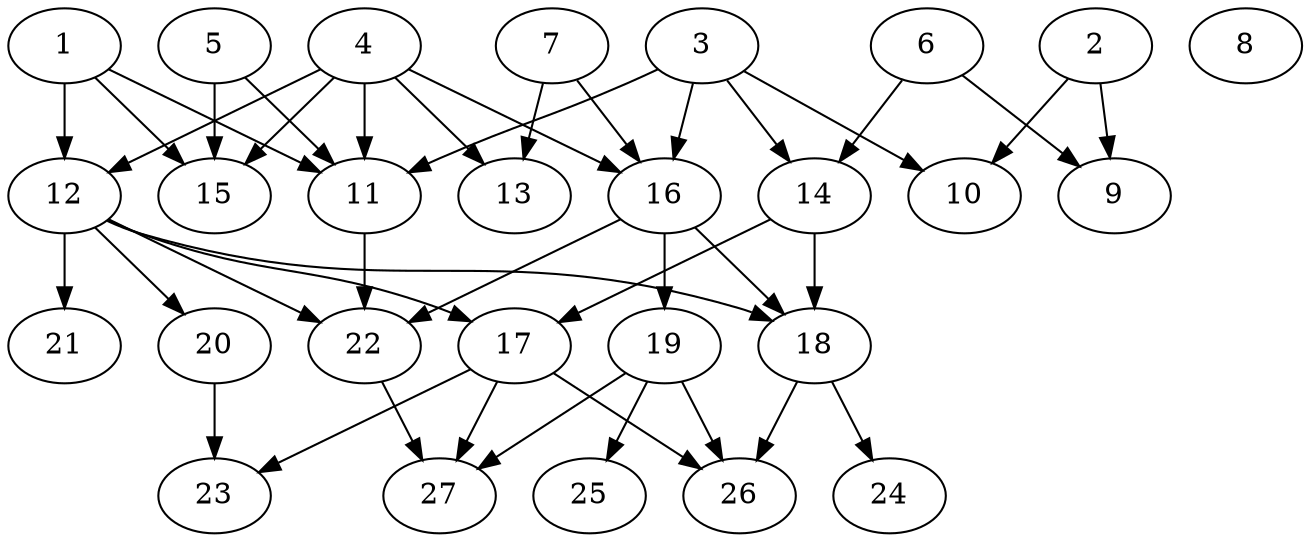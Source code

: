 // DAG (tier=2-normal, mode=data, n=27, ccr=0.412, fat=0.606, density=0.446, regular=0.490, jump=0.197, mindata=2097152, maxdata=16777216)
// DAG automatically generated by daggen at Sun Aug 24 16:33:34 2025
// /home/ermia/Project/Environments/daggen/bin/daggen --dot --ccr 0.412 --fat 0.606 --regular 0.490 --density 0.446 --jump 0.197 --mindata 2097152 --maxdata 16777216 -n 27 
digraph G {
  1 [size="2505690241982652928", alpha="0.15", expect_size="1252845120991326464"]
  1 -> 11 [size ="1060739691315200"]
  1 -> 12 [size ="1060739691315200"]
  1 -> 15 [size ="1060739691315200"]
  2 [size="53197526167797640", alpha="0.11", expect_size="26598763083898820"]
  2 -> 9 [size ="1473391961833472"]
  2 -> 10 [size ="1473391961833472"]
  3 [size="341956771444619739136", alpha="0.06", expect_size="170978385722309869568"]
  3 -> 10 [size ="391204755734528"]
  3 -> 11 [size ="391204755734528"]
  3 -> 14 [size ="391204755734528"]
  3 -> 16 [size ="391204755734528"]
  4 [size="546669232016850944000", alpha="0.04", expect_size="273334616008425472000"]
  4 -> 11 [size ="534859533516800"]
  4 -> 12 [size ="534859533516800"]
  4 -> 13 [size ="534859533516800"]
  4 -> 15 [size ="534859533516800"]
  4 -> 16 [size ="534859533516800"]
  5 [size="3449894462767165865984", alpha="0.01", expect_size="1724947231383582932992"]
  5 -> 11 [size ="1826531613605888"]
  5 -> 15 [size ="1826531613605888"]
  6 [size="3424345951896790016", alpha="0.00", expect_size="1712172975948395008"]
  6 -> 9 [size ="1254708425523200"]
  6 -> 14 [size ="1254708425523200"]
  7 [size="10816200535520062", alpha="0.08", expect_size="5408100267760031"]
  7 -> 13 [size ="1329662315724800"]
  7 -> 16 [size ="1329662315724800"]
  8 [size="2115323627229144940544", alpha="0.07", expect_size="1057661813614572470272"]
  9 [size="105545149476603920", alpha="0.15", expect_size="52772574738301960"]
  10 [size="159403467092262912000", alpha="0.11", expect_size="79701733546131456000"]
  11 [size="24957495553141312", alpha="0.16", expect_size="12478747776570656"]
  11 -> 22 [size ="482615282892800"]
  12 [size="1020529303459024863232", alpha="0.09", expect_size="510264651729512431616"]
  12 -> 17 [size ="810911837192192"]
  12 -> 18 [size ="810911837192192"]
  12 -> 20 [size ="810911837192192"]
  12 -> 21 [size ="810911837192192"]
  12 -> 22 [size ="810911837192192"]
  13 [size="3914701909605936", alpha="0.19", expect_size="1957350954802968"]
  14 [size="109781126980635168", alpha="0.15", expect_size="54890563490317584"]
  14 -> 17 [size ="55535344812032"]
  14 -> 18 [size ="55535344812032"]
  15 [size="1808057570137003261952", alpha="0.08", expect_size="904028785068501630976"]
  16 [size="3724082579856919887872", alpha="0.18", expect_size="1862041289928459943936"]
  16 -> 18 [size ="1922071424663552"]
  16 -> 19 [size ="1922071424663552"]
  16 -> 22 [size ="1922071424663552"]
  17 [size="4179395720954633728", alpha="0.00", expect_size="2089697860477316864"]
  17 -> 23 [size ="1474059082661888"]
  17 -> 26 [size ="1474059082661888"]
  17 -> 27 [size ="1474059082661888"]
  18 [size="18983338358550680", alpha="0.13", expect_size="9491669179275340"]
  18 -> 24 [size ="304208540598272"]
  18 -> 26 [size ="304208540598272"]
  19 [size="2267139717579340251136", alpha="0.06", expect_size="1133569858789670125568"]
  19 -> 25 [size ="1380624292118528"]
  19 -> 26 [size ="1380624292118528"]
  19 -> 27 [size ="1380624292118528"]
  20 [size="12139195124623534", alpha="0.11", expect_size="6069597562311767"]
  20 -> 23 [size ="369961780379648"]
  21 [size="829295014734225024", alpha="0.13", expect_size="414647507367112512"]
  22 [size="60028011378441184", alpha="0.11", expect_size="30014005689220592"]
  22 -> 27 [size ="1821336456396800"]
  23 [size="226925861873225952", alpha="0.01", expect_size="113462930936612976"]
  24 [size="2345090100999145984", alpha="0.08", expect_size="1172545050499572992"]
  25 [size="1949751943626752000000", alpha="0.20", expect_size="974875971813376000000"]
  26 [size="1130438664768410615808", alpha="0.06", expect_size="565219332384205307904"]
  27 [size="443449256873769828352", alpha="0.14", expect_size="221724628436884914176"]
}